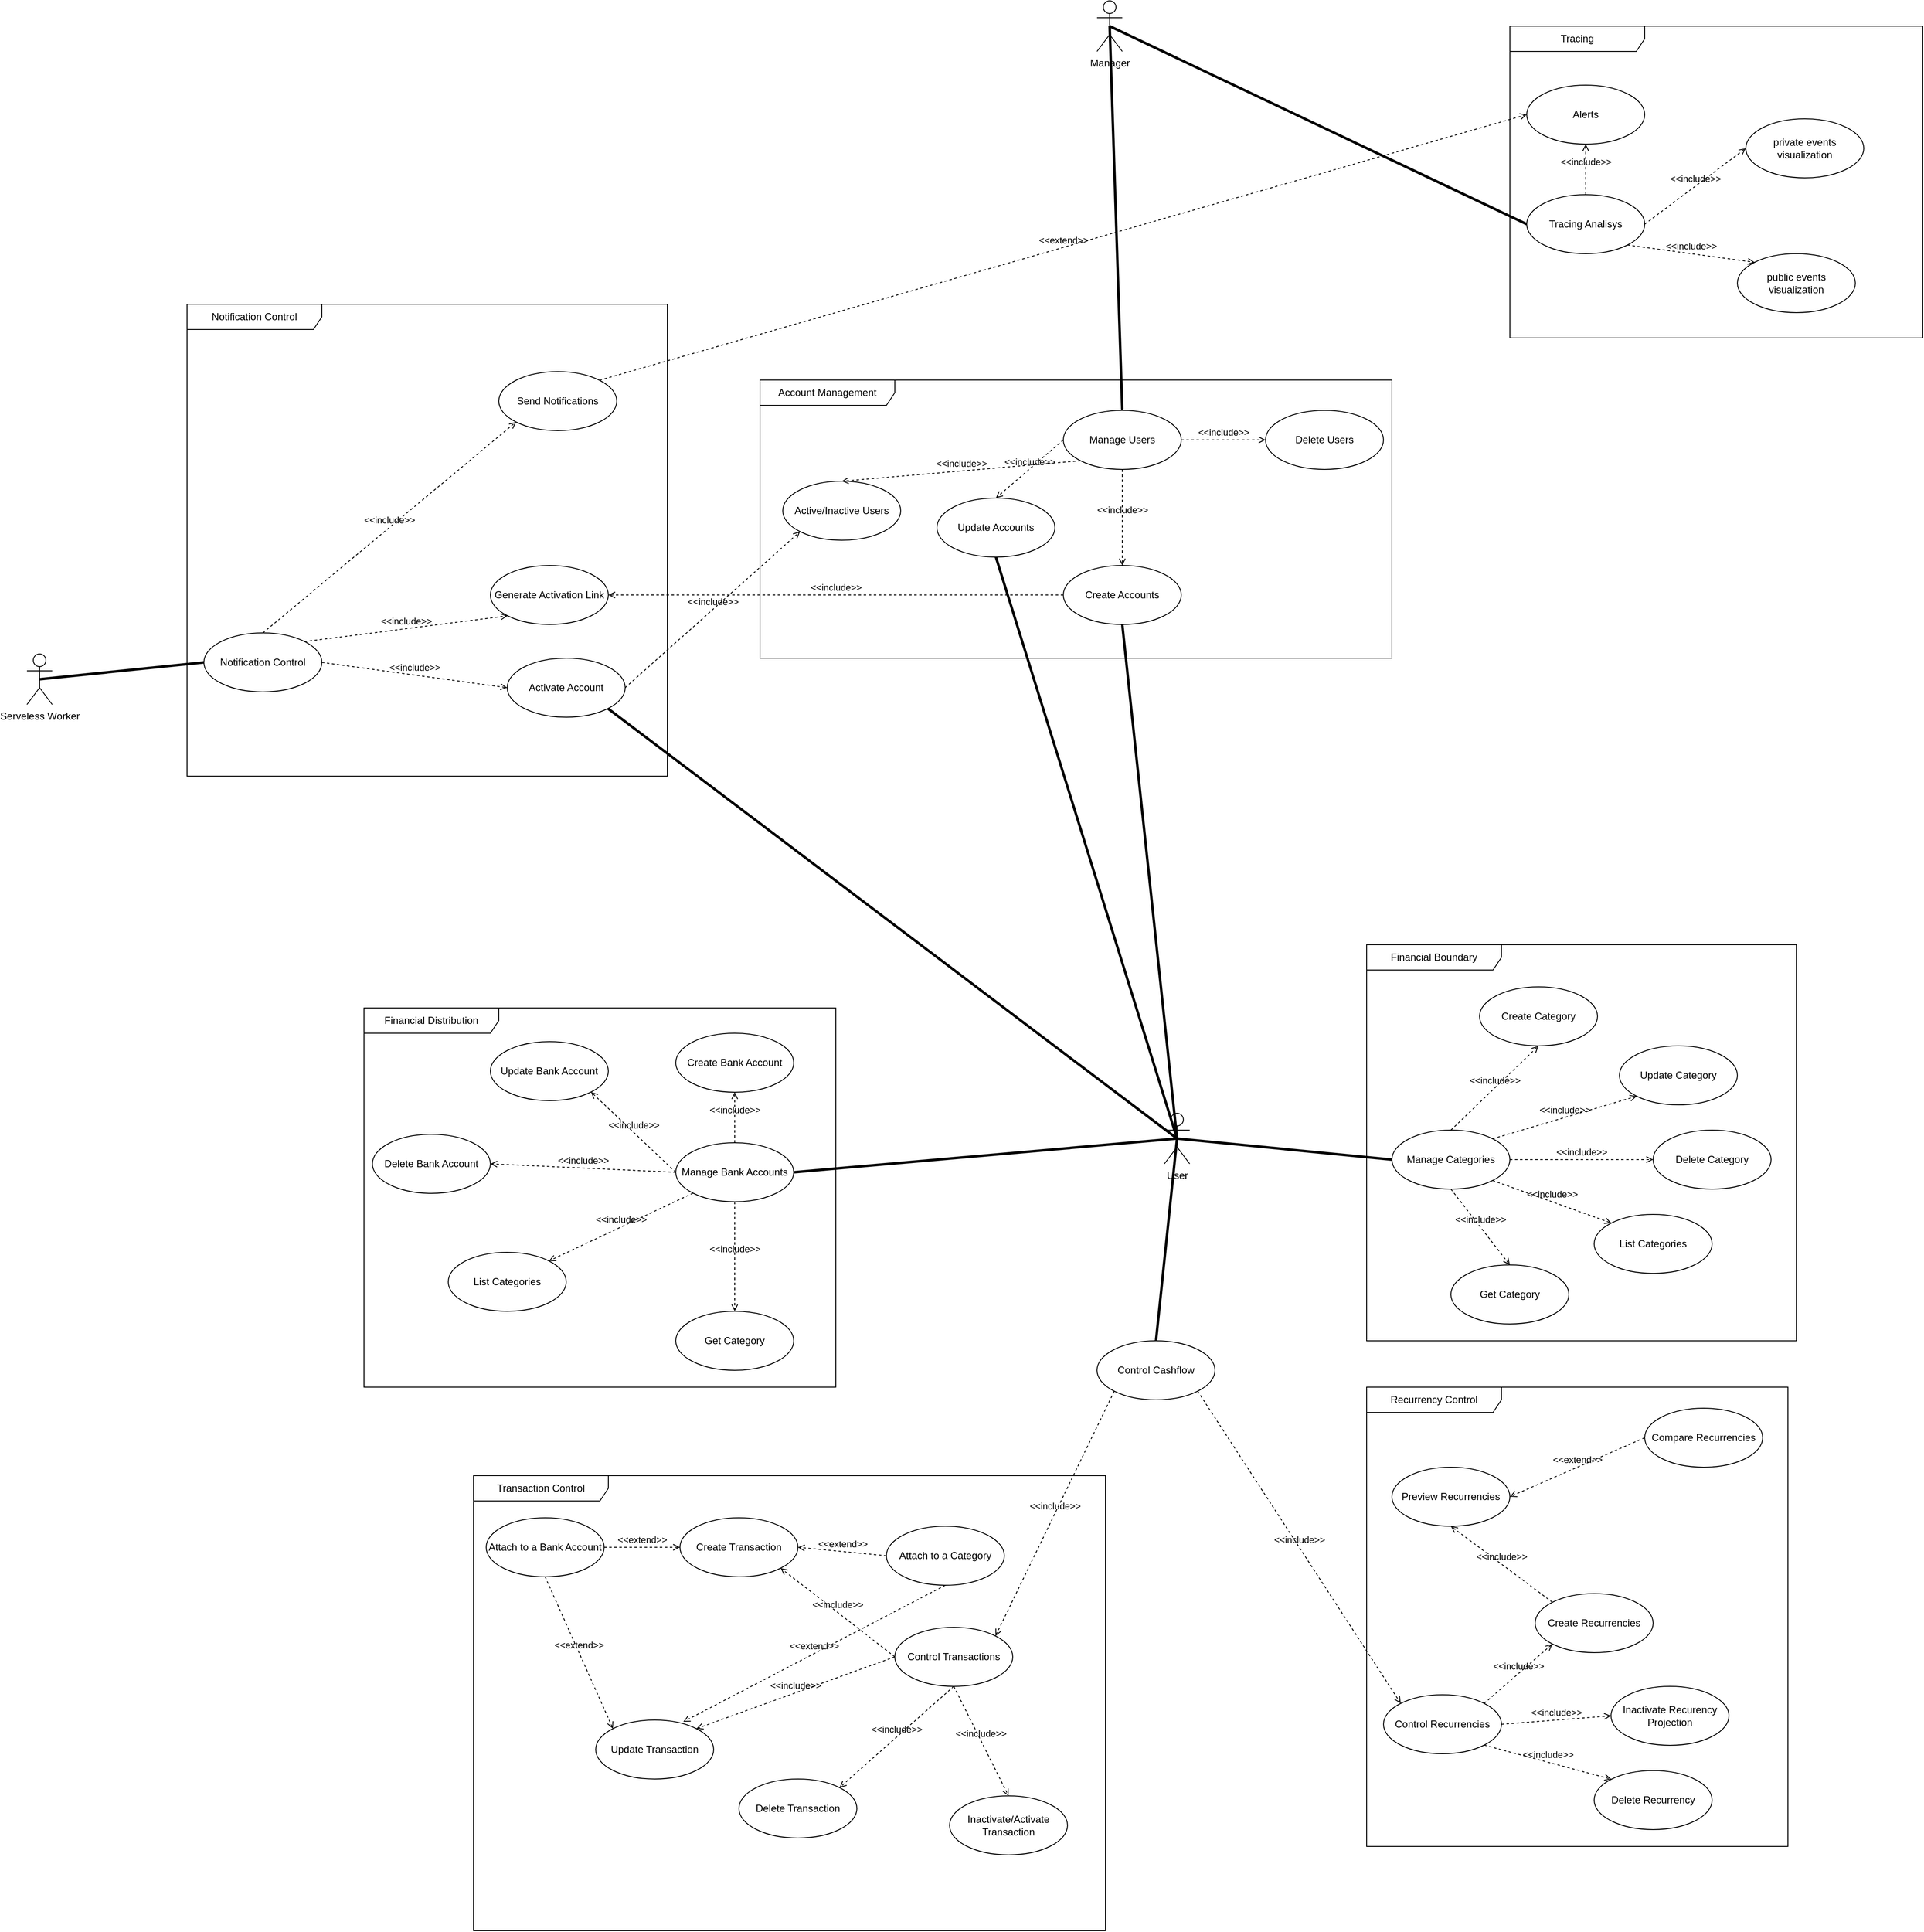 <mxfile version="24.7.17">
  <diagram name="Page-1" id="3Y0QFkgbiZ94lDn6XGw3">
    <mxGraphModel dx="2872" dy="2469" grid="1" gridSize="10" guides="1" tooltips="1" connect="1" arrows="1" fold="1" page="1" pageScale="1" pageWidth="827" pageHeight="1169" math="0" shadow="0">
      <root>
        <mxCell id="0" />
        <mxCell id="1" parent="0" />
        <mxCell id="d5EWRhAifgeRGTB-wiOk-1" value="User" style="shape=umlActor;verticalLabelPosition=bottom;verticalAlign=top;html=1;" vertex="1" parent="1">
          <mxGeometry x="40" y="180" width="30" height="60" as="geometry" />
        </mxCell>
        <mxCell id="d5EWRhAifgeRGTB-wiOk-19" value="Manage Categories" style="ellipse;whiteSpace=wrap;html=1;" vertex="1" parent="1">
          <mxGeometry x="310" y="200" width="140" height="70" as="geometry" />
        </mxCell>
        <mxCell id="d5EWRhAifgeRGTB-wiOk-20" value="Create Category" style="ellipse;whiteSpace=wrap;html=1;" vertex="1" parent="1">
          <mxGeometry x="414" y="30" width="140" height="70" as="geometry" />
        </mxCell>
        <mxCell id="d5EWRhAifgeRGTB-wiOk-21" value="Update Category" style="ellipse;whiteSpace=wrap;html=1;" vertex="1" parent="1">
          <mxGeometry x="580" y="100" width="140" height="70" as="geometry" />
        </mxCell>
        <mxCell id="d5EWRhAifgeRGTB-wiOk-22" value="Delete Category" style="ellipse;whiteSpace=wrap;html=1;" vertex="1" parent="1">
          <mxGeometry x="620" y="200" width="140" height="70" as="geometry" />
        </mxCell>
        <mxCell id="d5EWRhAifgeRGTB-wiOk-23" value="List Categories" style="ellipse;whiteSpace=wrap;html=1;" vertex="1" parent="1">
          <mxGeometry x="550" y="300" width="140" height="70" as="geometry" />
        </mxCell>
        <mxCell id="d5EWRhAifgeRGTB-wiOk-24" value="Get Category" style="ellipse;whiteSpace=wrap;html=1;" vertex="1" parent="1">
          <mxGeometry x="380" y="360" width="140" height="70" as="geometry" />
        </mxCell>
        <mxCell id="d5EWRhAifgeRGTB-wiOk-25" value="&amp;lt;&amp;lt;include&amp;gt;&amp;gt;" style="html=1;verticalAlign=bottom;labelBackgroundColor=none;endArrow=open;endFill=0;dashed=1;rounded=0;exitX=0.5;exitY=0;exitDx=0;exitDy=0;entryX=0.5;entryY=1;entryDx=0;entryDy=0;" edge="1" parent="1" source="d5EWRhAifgeRGTB-wiOk-19" target="d5EWRhAifgeRGTB-wiOk-20">
          <mxGeometry width="160" relative="1" as="geometry">
            <mxPoint x="430" y="200" as="sourcePoint" />
            <mxPoint x="590" y="200" as="targetPoint" />
          </mxGeometry>
        </mxCell>
        <mxCell id="d5EWRhAifgeRGTB-wiOk-26" value="&amp;lt;&amp;lt;include&amp;gt;&amp;gt;" style="html=1;verticalAlign=bottom;labelBackgroundColor=none;endArrow=open;endFill=0;dashed=1;rounded=0;exitX=1;exitY=0;exitDx=0;exitDy=0;entryX=0;entryY=1;entryDx=0;entryDy=0;" edge="1" parent="1" source="d5EWRhAifgeRGTB-wiOk-19" target="d5EWRhAifgeRGTB-wiOk-21">
          <mxGeometry width="160" relative="1" as="geometry">
            <mxPoint x="390" y="210" as="sourcePoint" />
            <mxPoint x="470" y="140" as="targetPoint" />
          </mxGeometry>
        </mxCell>
        <mxCell id="d5EWRhAifgeRGTB-wiOk-27" value="&amp;lt;&amp;lt;include&amp;gt;&amp;gt;" style="html=1;verticalAlign=bottom;labelBackgroundColor=none;endArrow=open;endFill=0;dashed=1;rounded=0;exitX=1;exitY=0.5;exitDx=0;exitDy=0;entryX=0;entryY=0.5;entryDx=0;entryDy=0;" edge="1" parent="1" source="d5EWRhAifgeRGTB-wiOk-19" target="d5EWRhAifgeRGTB-wiOk-22">
          <mxGeometry width="160" relative="1" as="geometry">
            <mxPoint x="439" y="220" as="sourcePoint" />
            <mxPoint x="561" y="190" as="targetPoint" />
          </mxGeometry>
        </mxCell>
        <mxCell id="d5EWRhAifgeRGTB-wiOk-28" value="&amp;lt;&amp;lt;include&amp;gt;&amp;gt;" style="html=1;verticalAlign=bottom;labelBackgroundColor=none;endArrow=open;endFill=0;dashed=1;rounded=0;exitX=1;exitY=1;exitDx=0;exitDy=0;entryX=0;entryY=0;entryDx=0;entryDy=0;" edge="1" parent="1" source="d5EWRhAifgeRGTB-wiOk-19" target="d5EWRhAifgeRGTB-wiOk-23">
          <mxGeometry width="160" relative="1" as="geometry">
            <mxPoint x="460" y="245" as="sourcePoint" />
            <mxPoint x="600" y="245" as="targetPoint" />
          </mxGeometry>
        </mxCell>
        <mxCell id="d5EWRhAifgeRGTB-wiOk-29" value="&amp;lt;&amp;lt;include&amp;gt;&amp;gt;" style="html=1;verticalAlign=bottom;labelBackgroundColor=none;endArrow=open;endFill=0;dashed=1;rounded=0;exitX=0.5;exitY=1;exitDx=0;exitDy=0;entryX=0.5;entryY=0;entryDx=0;entryDy=0;" edge="1" parent="1" source="d5EWRhAifgeRGTB-wiOk-19" target="d5EWRhAifgeRGTB-wiOk-24">
          <mxGeometry width="160" relative="1" as="geometry">
            <mxPoint x="439" y="270" as="sourcePoint" />
            <mxPoint x="541" y="290" as="targetPoint" />
          </mxGeometry>
        </mxCell>
        <mxCell id="d5EWRhAifgeRGTB-wiOk-30" value="" style="endArrow=none;startArrow=none;endFill=0;startFill=0;endSize=8;html=1;verticalAlign=bottom;labelBackgroundColor=none;strokeWidth=3;rounded=0;exitX=0.5;exitY=0.5;exitDx=0;exitDy=0;exitPerimeter=0;entryX=0;entryY=0.5;entryDx=0;entryDy=0;" edge="1" parent="1" source="d5EWRhAifgeRGTB-wiOk-1" target="d5EWRhAifgeRGTB-wiOk-19">
          <mxGeometry width="160" relative="1" as="geometry">
            <mxPoint x="180" y="310" as="sourcePoint" />
            <mxPoint x="340" y="310" as="targetPoint" />
          </mxGeometry>
        </mxCell>
        <mxCell id="d5EWRhAifgeRGTB-wiOk-32" value="" style="endArrow=none;startArrow=none;endFill=0;startFill=0;endSize=8;html=1;verticalAlign=bottom;labelBackgroundColor=none;strokeWidth=3;rounded=0;exitX=0.5;exitY=0.5;exitDx=0;exitDy=0;exitPerimeter=0;entryX=1;entryY=0.5;entryDx=0;entryDy=0;" edge="1" parent="1" source="d5EWRhAifgeRGTB-wiOk-1" target="d5EWRhAifgeRGTB-wiOk-31">
          <mxGeometry width="160" relative="1" as="geometry">
            <mxPoint x="115" y="250" as="sourcePoint" />
            <mxPoint x="320" y="245" as="targetPoint" />
          </mxGeometry>
        </mxCell>
        <mxCell id="d5EWRhAifgeRGTB-wiOk-46" value="Control Cashflow" style="ellipse;whiteSpace=wrap;html=1;" vertex="1" parent="1">
          <mxGeometry x="-40" y="450" width="140" height="70" as="geometry" />
        </mxCell>
        <mxCell id="d5EWRhAifgeRGTB-wiOk-49" value="" style="endArrow=none;startArrow=none;endFill=0;startFill=0;endSize=8;html=1;verticalAlign=bottom;labelBackgroundColor=none;strokeWidth=3;rounded=0;exitX=0.5;exitY=0.5;exitDx=0;exitDy=0;exitPerimeter=0;entryX=0.5;entryY=0;entryDx=0;entryDy=0;" edge="1" parent="1" source="d5EWRhAifgeRGTB-wiOk-1" target="d5EWRhAifgeRGTB-wiOk-46">
          <mxGeometry width="160" relative="1" as="geometry">
            <mxPoint x="115" y="250" as="sourcePoint" />
            <mxPoint x="320" y="245" as="targetPoint" />
          </mxGeometry>
        </mxCell>
        <mxCell id="d5EWRhAifgeRGTB-wiOk-53" value="Financial Boundary" style="shape=umlFrame;whiteSpace=wrap;html=1;pointerEvents=0;recursiveResize=0;container=1;collapsible=0;width=160;" vertex="1" parent="1">
          <mxGeometry x="280" y="-20" width="510" height="470" as="geometry" />
        </mxCell>
        <mxCell id="d5EWRhAifgeRGTB-wiOk-54" value="Financial Distribution" style="shape=umlFrame;whiteSpace=wrap;html=1;pointerEvents=0;recursiveResize=0;container=1;collapsible=0;width=160;" vertex="1" parent="1">
          <mxGeometry x="-910" y="55" width="560" height="450" as="geometry" />
        </mxCell>
        <mxCell id="d5EWRhAifgeRGTB-wiOk-33" value="Create Bank Account" style="ellipse;whiteSpace=wrap;html=1;" vertex="1" parent="d5EWRhAifgeRGTB-wiOk-54">
          <mxGeometry x="370" y="30" width="140" height="70" as="geometry" />
        </mxCell>
        <mxCell id="d5EWRhAifgeRGTB-wiOk-38" value="Update Bank Account" style="ellipse;whiteSpace=wrap;html=1;" vertex="1" parent="d5EWRhAifgeRGTB-wiOk-54">
          <mxGeometry x="150" y="40" width="140" height="70" as="geometry" />
        </mxCell>
        <mxCell id="d5EWRhAifgeRGTB-wiOk-40" value="Delete Bank Account" style="ellipse;whiteSpace=wrap;html=1;" vertex="1" parent="d5EWRhAifgeRGTB-wiOk-54">
          <mxGeometry x="10" y="150" width="140" height="70" as="geometry" />
        </mxCell>
        <mxCell id="d5EWRhAifgeRGTB-wiOk-42" value="List Categories" style="ellipse;whiteSpace=wrap;html=1;" vertex="1" parent="d5EWRhAifgeRGTB-wiOk-54">
          <mxGeometry x="100" y="290" width="140" height="70" as="geometry" />
        </mxCell>
        <mxCell id="d5EWRhAifgeRGTB-wiOk-44" value="Get Category" style="ellipse;whiteSpace=wrap;html=1;" vertex="1" parent="d5EWRhAifgeRGTB-wiOk-54">
          <mxGeometry x="370" y="360" width="140" height="70" as="geometry" />
        </mxCell>
        <mxCell id="d5EWRhAifgeRGTB-wiOk-31" value="Manage Bank Accounts" style="ellipse;whiteSpace=wrap;html=1;" vertex="1" parent="d5EWRhAifgeRGTB-wiOk-54">
          <mxGeometry x="370" y="160" width="140" height="70" as="geometry" />
        </mxCell>
        <mxCell id="d5EWRhAifgeRGTB-wiOk-35" value="&amp;lt;&amp;lt;include&amp;gt;&amp;gt;" style="html=1;verticalAlign=bottom;labelBackgroundColor=none;endArrow=open;endFill=0;dashed=1;rounded=0;exitX=0.5;exitY=0;exitDx=0;exitDy=0;entryX=0.5;entryY=1;entryDx=0;entryDy=0;" edge="1" parent="d5EWRhAifgeRGTB-wiOk-54" source="d5EWRhAifgeRGTB-wiOk-31" target="d5EWRhAifgeRGTB-wiOk-33">
          <mxGeometry width="160" relative="1" as="geometry">
            <mxPoint x="1160" y="210" as="sourcePoint" />
            <mxPoint x="1264" y="110" as="targetPoint" />
          </mxGeometry>
        </mxCell>
        <mxCell id="d5EWRhAifgeRGTB-wiOk-39" value="&amp;lt;&amp;lt;include&amp;gt;&amp;gt;" style="html=1;verticalAlign=bottom;labelBackgroundColor=none;endArrow=open;endFill=0;dashed=1;rounded=0;exitX=0;exitY=0.5;exitDx=0;exitDy=0;entryX=1;entryY=1;entryDx=0;entryDy=0;" edge="1" parent="d5EWRhAifgeRGTB-wiOk-54" source="d5EWRhAifgeRGTB-wiOk-31" target="d5EWRhAifgeRGTB-wiOk-38">
          <mxGeometry width="160" relative="1" as="geometry">
            <mxPoint x="450" y="160" as="sourcePoint" />
            <mxPoint x="450" y="60" as="targetPoint" />
          </mxGeometry>
        </mxCell>
        <mxCell id="d5EWRhAifgeRGTB-wiOk-41" value="&amp;lt;&amp;lt;include&amp;gt;&amp;gt;" style="html=1;verticalAlign=bottom;labelBackgroundColor=none;endArrow=open;endFill=0;dashed=1;rounded=0;exitX=0;exitY=0.5;exitDx=0;exitDy=0;entryX=1;entryY=0.5;entryDx=0;entryDy=0;" edge="1" parent="d5EWRhAifgeRGTB-wiOk-54" source="d5EWRhAifgeRGTB-wiOk-31" target="d5EWRhAifgeRGTB-wiOk-40">
          <mxGeometry width="160" relative="1" as="geometry">
            <mxPoint x="380" y="195" as="sourcePoint" />
            <mxPoint x="180" y="70" as="targetPoint" />
          </mxGeometry>
        </mxCell>
        <mxCell id="d5EWRhAifgeRGTB-wiOk-43" value="&amp;lt;&amp;lt;include&amp;gt;&amp;gt;" style="html=1;verticalAlign=bottom;labelBackgroundColor=none;endArrow=open;endFill=0;dashed=1;rounded=0;exitX=0;exitY=1;exitDx=0;exitDy=0;entryX=1;entryY=0;entryDx=0;entryDy=0;" edge="1" parent="d5EWRhAifgeRGTB-wiOk-54" source="d5EWRhAifgeRGTB-wiOk-31" target="d5EWRhAifgeRGTB-wiOk-42">
          <mxGeometry width="160" relative="1" as="geometry">
            <mxPoint x="380" y="195" as="sourcePoint" />
            <mxPoint x="150" y="195" as="targetPoint" />
          </mxGeometry>
        </mxCell>
        <mxCell id="d5EWRhAifgeRGTB-wiOk-45" value="&amp;lt;&amp;lt;include&amp;gt;&amp;gt;" style="html=1;verticalAlign=bottom;labelBackgroundColor=none;endArrow=open;endFill=0;dashed=1;rounded=0;exitX=0.5;exitY=1;exitDx=0;exitDy=0;entryX=0.5;entryY=0;entryDx=0;entryDy=0;" edge="1" parent="d5EWRhAifgeRGTB-wiOk-54" source="d5EWRhAifgeRGTB-wiOk-31" target="d5EWRhAifgeRGTB-wiOk-44">
          <mxGeometry width="160" relative="1" as="geometry">
            <mxPoint x="401" y="220" as="sourcePoint" />
            <mxPoint x="229" y="310" as="targetPoint" />
          </mxGeometry>
        </mxCell>
        <mxCell id="d5EWRhAifgeRGTB-wiOk-56" value="&amp;lt;&amp;lt;include&amp;gt;&amp;gt;" style="html=1;verticalAlign=bottom;labelBackgroundColor=none;endArrow=open;endFill=0;dashed=1;rounded=0;exitX=0;exitY=1;exitDx=0;exitDy=0;entryX=1;entryY=0;entryDx=0;entryDy=0;" edge="1" parent="1" source="d5EWRhAifgeRGTB-wiOk-46" target="d5EWRhAifgeRGTB-wiOk-50">
          <mxGeometry width="160" relative="1" as="geometry">
            <mxPoint x="-320" y="230" as="sourcePoint" />
            <mxPoint x="-320" y="370" as="targetPoint" />
          </mxGeometry>
        </mxCell>
        <mxCell id="d5EWRhAifgeRGTB-wiOk-72" value="Transaction Control" style="shape=umlFrame;whiteSpace=wrap;html=1;pointerEvents=0;recursiveResize=0;container=1;collapsible=0;width=160;" vertex="1" parent="1">
          <mxGeometry x="-780" y="610" width="750" height="540" as="geometry" />
        </mxCell>
        <mxCell id="d5EWRhAifgeRGTB-wiOk-55" value="Attach to a Bank Account" style="ellipse;whiteSpace=wrap;html=1;" vertex="1" parent="d5EWRhAifgeRGTB-wiOk-72">
          <mxGeometry x="15" y="50" width="140" height="70" as="geometry" />
        </mxCell>
        <mxCell id="d5EWRhAifgeRGTB-wiOk-64" value="Update Transaction" style="ellipse;whiteSpace=wrap;html=1;" vertex="1" parent="d5EWRhAifgeRGTB-wiOk-72">
          <mxGeometry x="145" y="290" width="140" height="70" as="geometry" />
        </mxCell>
        <mxCell id="d5EWRhAifgeRGTB-wiOk-67" value="&amp;lt;&amp;lt;extend&amp;gt;&amp;gt;" style="html=1;verticalAlign=bottom;labelBackgroundColor=none;endArrow=open;endFill=0;dashed=1;rounded=0;entryX=0;entryY=0;entryDx=0;entryDy=0;exitX=0.5;exitY=1;exitDx=0;exitDy=0;" edge="1" parent="d5EWRhAifgeRGTB-wiOk-72" source="d5EWRhAifgeRGTB-wiOk-55" target="d5EWRhAifgeRGTB-wiOk-64">
          <mxGeometry width="160" relative="1" as="geometry">
            <mxPoint x="555" y="100" as="sourcePoint" />
            <mxPoint x="389" y="292" as="targetPoint" />
          </mxGeometry>
        </mxCell>
        <mxCell id="d5EWRhAifgeRGTB-wiOk-61" value="Create Transaction" style="ellipse;whiteSpace=wrap;html=1;" vertex="1" parent="d5EWRhAifgeRGTB-wiOk-72">
          <mxGeometry x="245" y="50" width="140" height="70" as="geometry" />
        </mxCell>
        <mxCell id="d5EWRhAifgeRGTB-wiOk-58" value="&amp;lt;&amp;lt;extend&amp;gt;&amp;gt;" style="html=1;verticalAlign=bottom;labelBackgroundColor=none;endArrow=open;endFill=0;dashed=1;rounded=0;exitX=1;exitY=0.5;exitDx=0;exitDy=0;entryX=0;entryY=0.5;entryDx=0;entryDy=0;" edge="1" parent="d5EWRhAifgeRGTB-wiOk-72" source="d5EWRhAifgeRGTB-wiOk-55" target="d5EWRhAifgeRGTB-wiOk-61">
          <mxGeometry width="160" relative="1" as="geometry">
            <mxPoint x="435" y="170" as="sourcePoint" />
            <mxPoint x="595" y="170" as="targetPoint" />
          </mxGeometry>
        </mxCell>
        <mxCell id="d5EWRhAifgeRGTB-wiOk-59" value="Attach to a Category" style="ellipse;whiteSpace=wrap;html=1;" vertex="1" parent="d5EWRhAifgeRGTB-wiOk-72">
          <mxGeometry x="490" y="60" width="140" height="70" as="geometry" />
        </mxCell>
        <mxCell id="d5EWRhAifgeRGTB-wiOk-66" value="&amp;lt;&amp;lt;extend&amp;gt;&amp;gt;" style="html=1;verticalAlign=bottom;labelBackgroundColor=none;endArrow=open;endFill=0;dashed=1;rounded=0;entryX=0.743;entryY=0.029;entryDx=0;entryDy=0;entryPerimeter=0;exitX=0.5;exitY=1;exitDx=0;exitDy=0;" edge="1" parent="d5EWRhAifgeRGTB-wiOk-72" source="d5EWRhAifgeRGTB-wiOk-59" target="d5EWRhAifgeRGTB-wiOk-64">
          <mxGeometry width="160" relative="1" as="geometry">
            <mxPoint x="555" y="100" as="sourcePoint" />
            <mxPoint x="411" y="160" as="targetPoint" />
          </mxGeometry>
        </mxCell>
        <mxCell id="d5EWRhAifgeRGTB-wiOk-60" value="&amp;lt;&amp;lt;extend&amp;gt;&amp;gt;" style="html=1;verticalAlign=bottom;labelBackgroundColor=none;endArrow=open;endFill=0;dashed=1;rounded=0;entryX=1;entryY=0.5;entryDx=0;entryDy=0;exitX=0;exitY=0.5;exitDx=0;exitDy=0;" edge="1" parent="d5EWRhAifgeRGTB-wiOk-72" source="d5EWRhAifgeRGTB-wiOk-59" target="d5EWRhAifgeRGTB-wiOk-61">
          <mxGeometry width="160" relative="1" as="geometry">
            <mxPoint x="334" y="130" as="sourcePoint" />
            <mxPoint x="486" y="220" as="targetPoint" />
          </mxGeometry>
        </mxCell>
        <mxCell id="d5EWRhAifgeRGTB-wiOk-50" value="Control Transactions" style="ellipse;whiteSpace=wrap;html=1;" vertex="1" parent="d5EWRhAifgeRGTB-wiOk-72">
          <mxGeometry x="500" y="180" width="140" height="70" as="geometry" />
        </mxCell>
        <mxCell id="d5EWRhAifgeRGTB-wiOk-63" value="&amp;lt;&amp;lt;include&amp;gt;&amp;gt;" style="html=1;verticalAlign=bottom;labelBackgroundColor=none;endArrow=open;endFill=0;dashed=1;rounded=0;exitX=0;exitY=0.5;exitDx=0;exitDy=0;entryX=1;entryY=1;entryDx=0;entryDy=0;" edge="1" parent="d5EWRhAifgeRGTB-wiOk-72" source="d5EWRhAifgeRGTB-wiOk-50" target="d5EWRhAifgeRGTB-wiOk-61">
          <mxGeometry width="160" relative="1" as="geometry">
            <mxPoint x="835" y="95" as="sourcePoint" />
            <mxPoint x="654" y="220" as="targetPoint" />
          </mxGeometry>
        </mxCell>
        <mxCell id="d5EWRhAifgeRGTB-wiOk-65" value="&amp;lt;&amp;lt;include&amp;gt;&amp;gt;" style="html=1;verticalAlign=bottom;labelBackgroundColor=none;endArrow=open;endFill=0;dashed=1;rounded=0;exitX=0;exitY=0.5;exitDx=0;exitDy=0;entryX=1;entryY=0;entryDx=0;entryDy=0;" edge="1" parent="d5EWRhAifgeRGTB-wiOk-72" source="d5EWRhAifgeRGTB-wiOk-50" target="d5EWRhAifgeRGTB-wiOk-64">
          <mxGeometry width="160" relative="1" as="geometry">
            <mxPoint x="535" y="245" as="sourcePoint" />
            <mxPoint x="411" y="210" as="targetPoint" />
          </mxGeometry>
        </mxCell>
        <mxCell id="d5EWRhAifgeRGTB-wiOk-68" value="Delete Transaction" style="ellipse;whiteSpace=wrap;html=1;" vertex="1" parent="d5EWRhAifgeRGTB-wiOk-72">
          <mxGeometry x="315" y="360" width="140" height="70" as="geometry" />
        </mxCell>
        <mxCell id="d5EWRhAifgeRGTB-wiOk-69" value="&amp;lt;&amp;lt;include&amp;gt;&amp;gt;" style="html=1;verticalAlign=bottom;labelBackgroundColor=none;endArrow=open;endFill=0;dashed=1;rounded=0;exitX=0.5;exitY=1;exitDx=0;exitDy=0;entryX=1;entryY=0;entryDx=0;entryDy=0;" edge="1" parent="d5EWRhAifgeRGTB-wiOk-72" source="d5EWRhAifgeRGTB-wiOk-50" target="d5EWRhAifgeRGTB-wiOk-68">
          <mxGeometry width="160" relative="1" as="geometry">
            <mxPoint x="636" y="290" as="sourcePoint" />
            <mxPoint x="374" y="300" as="targetPoint" />
          </mxGeometry>
        </mxCell>
        <mxCell id="d5EWRhAifgeRGTB-wiOk-70" value="Inactivate/Activate Transaction" style="ellipse;whiteSpace=wrap;html=1;" vertex="1" parent="d5EWRhAifgeRGTB-wiOk-72">
          <mxGeometry x="565" y="380" width="140" height="70" as="geometry" />
        </mxCell>
        <mxCell id="d5EWRhAifgeRGTB-wiOk-71" value="&amp;lt;&amp;lt;include&amp;gt;&amp;gt;" style="html=1;verticalAlign=bottom;labelBackgroundColor=none;endArrow=open;endFill=0;dashed=1;rounded=0;exitX=0.5;exitY=1;exitDx=0;exitDy=0;entryX=0.5;entryY=0;entryDx=0;entryDy=0;" edge="1" parent="d5EWRhAifgeRGTB-wiOk-72" source="d5EWRhAifgeRGTB-wiOk-50" target="d5EWRhAifgeRGTB-wiOk-70">
          <mxGeometry width="160" relative="1" as="geometry">
            <mxPoint x="685" y="300" as="sourcePoint" />
            <mxPoint x="434" y="390" as="targetPoint" />
          </mxGeometry>
        </mxCell>
        <mxCell id="d5EWRhAifgeRGTB-wiOk-92" value="&amp;lt;&amp;lt;include&amp;gt;&amp;gt;" style="html=1;verticalAlign=bottom;labelBackgroundColor=none;endArrow=open;endFill=0;dashed=1;rounded=0;exitX=1;exitY=1;exitDx=0;exitDy=0;entryX=0;entryY=0;entryDx=0;entryDy=0;" edge="1" parent="1" source="d5EWRhAifgeRGTB-wiOk-46" target="d5EWRhAifgeRGTB-wiOk-57">
          <mxGeometry width="160" relative="1" as="geometry">
            <mxPoint x="-9" y="520" as="sourcePoint" />
            <mxPoint x="-151" y="810" as="targetPoint" />
          </mxGeometry>
        </mxCell>
        <mxCell id="d5EWRhAifgeRGTB-wiOk-116" value="Recurrency Control" style="shape=umlFrame;whiteSpace=wrap;html=1;pointerEvents=0;recursiveResize=0;container=1;collapsible=0;width=160;" vertex="1" parent="1">
          <mxGeometry x="280" y="505" width="500" height="545" as="geometry" />
        </mxCell>
        <mxCell id="d5EWRhAifgeRGTB-wiOk-91" value="Preview Recurrencies" style="ellipse;whiteSpace=wrap;html=1;" vertex="1" parent="d5EWRhAifgeRGTB-wiOk-116">
          <mxGeometry x="30" y="95" width="140" height="70" as="geometry" />
        </mxCell>
        <mxCell id="d5EWRhAifgeRGTB-wiOk-90" value="Create Recurrencies" style="ellipse;whiteSpace=wrap;html=1;" vertex="1" parent="d5EWRhAifgeRGTB-wiOk-116">
          <mxGeometry x="200" y="245" width="140" height="70" as="geometry" />
        </mxCell>
        <mxCell id="d5EWRhAifgeRGTB-wiOk-95" value="&amp;lt;&amp;lt;include&amp;gt;&amp;gt;" style="html=1;verticalAlign=bottom;labelBackgroundColor=none;endArrow=open;endFill=0;dashed=1;rounded=0;exitX=0;exitY=0;exitDx=0;exitDy=0;entryX=0.5;entryY=1;entryDx=0;entryDy=0;" edge="1" parent="d5EWRhAifgeRGTB-wiOk-116" source="d5EWRhAifgeRGTB-wiOk-90" target="d5EWRhAifgeRGTB-wiOk-91">
          <mxGeometry width="160" relative="1" as="geometry">
            <mxPoint x="149" y="305" as="sourcePoint" />
            <mxPoint x="231" y="205" as="targetPoint" />
          </mxGeometry>
        </mxCell>
        <mxCell id="d5EWRhAifgeRGTB-wiOk-57" value="Control Recurrencies" style="ellipse;whiteSpace=wrap;html=1;" vertex="1" parent="d5EWRhAifgeRGTB-wiOk-116">
          <mxGeometry x="20" y="365" width="140" height="70" as="geometry" />
        </mxCell>
        <mxCell id="d5EWRhAifgeRGTB-wiOk-94" value="&amp;lt;&amp;lt;include&amp;gt;&amp;gt;" style="html=1;verticalAlign=bottom;labelBackgroundColor=none;endArrow=open;endFill=0;dashed=1;rounded=0;exitX=1;exitY=0;exitDx=0;exitDy=0;entryX=0;entryY=1;entryDx=0;entryDy=0;" edge="1" parent="d5EWRhAifgeRGTB-wiOk-116" source="d5EWRhAifgeRGTB-wiOk-57" target="d5EWRhAifgeRGTB-wiOk-90">
          <mxGeometry width="160" relative="1" as="geometry">
            <mxPoint x="-191" y="15" as="sourcePoint" />
            <mxPoint x="51" y="305" as="targetPoint" />
          </mxGeometry>
        </mxCell>
        <mxCell id="d5EWRhAifgeRGTB-wiOk-93" value="Compare Recurrencies" style="ellipse;whiteSpace=wrap;html=1;" vertex="1" parent="d5EWRhAifgeRGTB-wiOk-116">
          <mxGeometry x="330" y="25" width="140" height="70" as="geometry" />
        </mxCell>
        <mxCell id="d5EWRhAifgeRGTB-wiOk-99" value="&amp;lt;&amp;lt;extend&amp;gt;&amp;gt;" style="html=1;verticalAlign=bottom;labelBackgroundColor=none;endArrow=open;endFill=0;dashed=1;rounded=0;entryX=1;entryY=0.5;entryDx=0;entryDy=0;exitX=0;exitY=0.5;exitDx=0;exitDy=0;" edge="1" parent="d5EWRhAifgeRGTB-wiOk-116" source="d5EWRhAifgeRGTB-wiOk-93" target="d5EWRhAifgeRGTB-wiOk-91">
          <mxGeometry width="160" relative="1" as="geometry">
            <mxPoint x="270" y="115" as="sourcePoint" />
            <mxPoint x="430" y="115" as="targetPoint" />
          </mxGeometry>
        </mxCell>
        <mxCell id="d5EWRhAifgeRGTB-wiOk-117" value="Delete Recurrency" style="ellipse;whiteSpace=wrap;html=1;" vertex="1" parent="d5EWRhAifgeRGTB-wiOk-116">
          <mxGeometry x="270" y="455" width="140" height="70" as="geometry" />
        </mxCell>
        <mxCell id="d5EWRhAifgeRGTB-wiOk-118" value="&amp;lt;&amp;lt;include&amp;gt;&amp;gt;" style="html=1;verticalAlign=bottom;labelBackgroundColor=none;endArrow=open;endFill=0;dashed=1;rounded=0;exitX=1;exitY=1;exitDx=0;exitDy=0;entryX=0;entryY=0;entryDx=0;entryDy=0;" edge="1" parent="d5EWRhAifgeRGTB-wiOk-116" source="d5EWRhAifgeRGTB-wiOk-57" target="d5EWRhAifgeRGTB-wiOk-117">
          <mxGeometry width="160" relative="1" as="geometry">
            <mxPoint x="149" y="385" as="sourcePoint" />
            <mxPoint x="231" y="315" as="targetPoint" />
          </mxGeometry>
        </mxCell>
        <mxCell id="d5EWRhAifgeRGTB-wiOk-119" value="Inactivate Recurency Projection" style="ellipse;whiteSpace=wrap;html=1;" vertex="1" parent="d5EWRhAifgeRGTB-wiOk-116">
          <mxGeometry x="290" y="355" width="140" height="70" as="geometry" />
        </mxCell>
        <mxCell id="d5EWRhAifgeRGTB-wiOk-120" value="&amp;lt;&amp;lt;include&amp;gt;&amp;gt;" style="html=1;verticalAlign=bottom;labelBackgroundColor=none;endArrow=open;endFill=0;dashed=1;rounded=0;exitX=1;exitY=0.5;exitDx=0;exitDy=0;entryX=0;entryY=0.5;entryDx=0;entryDy=0;" edge="1" parent="d5EWRhAifgeRGTB-wiOk-116" source="d5EWRhAifgeRGTB-wiOk-57" target="d5EWRhAifgeRGTB-wiOk-119">
          <mxGeometry width="160" relative="1" as="geometry">
            <mxPoint x="149" y="435" as="sourcePoint" />
            <mxPoint x="301" y="475" as="targetPoint" />
          </mxGeometry>
        </mxCell>
        <mxCell id="d5EWRhAifgeRGTB-wiOk-121" value="Manager" style="shape=umlActor;verticalLabelPosition=bottom;verticalAlign=top;html=1;" vertex="1" parent="1">
          <mxGeometry x="-40" y="-1140" width="30" height="60" as="geometry" />
        </mxCell>
        <mxCell id="d5EWRhAifgeRGTB-wiOk-128" value="Account Manageme&lt;span style=&quot;color: rgba(0, 0, 0, 0); font-family: monospace; font-size: 0px; text-align: start; text-wrap: nowrap;&quot;&gt;%3CmxGraphModel%3E%3Croot%3E%3CmxCell%20id%3D%220%22%2F%3E%3CmxCell%20id%3D%221%22%20parent%3D%220%22%2F%3E%3CmxCell%20id%3D%222%22%20value%3D%22Account%20Management%22%20style%3D%22shape%3DumlFrame%3BwhiteSpace%3Dwrap%3Bhtml%3D1%3BpointerEvents%3D0%3BrecursiveResize%3D0%3Bcontainer%3D1%3Bcollapsible%3D0%3Bwidth%3D160%3B%22%20vertex%3D%221%22%20parent%3D%221%22%3E%3CmxGeometry%20x%3D%22-450%22%20y%3D%22-650%22%20width%3D%22830%22%20height%3D%22400%22%20as%3D%22geometry%22%2F%3E%3C%2FmxCell%3E%3CmxCell%20id%3D%223%22%20value%3D%22Create%20Accounts%22%20style%3D%22ellipse%3BwhiteSpace%3Dwrap%3Bhtml%3D1%3B%22%20vertex%3D%221%22%20parent%3D%222%22%3E%3CmxGeometry%20x%3D%22360%22%20y%3D%22190%22%20width%3D%22140%22%20height%3D%2270%22%20as%3D%22geometry%22%2F%3E%3C%2FmxCell%3E%3CmxCell%20id%3D%224%22%20value%3D%22Update%20Accounts%22%20style%3D%22ellipse%3BwhiteSpace%3Dwrap%3Bhtml%3D1%3B%22%20vertex%3D%221%22%20parent%3D%222%22%3E%3CmxGeometry%20x%3D%2280%22%20y%3D%2240%22%20width%3D%22140%22%20height%3D%2270%22%20as%3D%22geometry%22%2F%3E%3C%2FmxCell%3E%3CmxCell%20id%3D%225%22%20value%3D%22Delete%20Users%22%20style%3D%22ellipse%3BwhiteSpace%3Dwrap%3Bhtml%3D1%3B%22%20vertex%3D%221%22%20parent%3D%222%22%3E%3CmxGeometry%20x%3D%22610%22%20y%3D%2240%22%20width%3D%22140%22%20height%3D%2270%22%20as%3D%22geometry%22%2F%3E%3C%2FmxCell%3E%3CmxCell%20id%3D%226%22%20value%3D%22Active%2FInactive%20Users%22%20style%3D%22ellipse%3BwhiteSpace%3Dwrap%3Bhtml%3D1%3B%22%20vertex%3D%221%22%20parent%3D%222%22%3E%3CmxGeometry%20x%3D%22560%22%20y%3D%22180%22%20width%3D%22140%22%20height%3D%2270%22%20as%3D%22geometry%22%2F%3E%3C%2FmxCell%3E%3C%2Froot%3E%3C%2FmxGraphModel%3E&lt;/span&gt;nt" style="shape=umlFrame;whiteSpace=wrap;html=1;pointerEvents=0;recursiveResize=0;container=1;collapsible=0;width=160;" vertex="1" parent="1">
          <mxGeometry x="-440" y="-690" width="750" height="330" as="geometry" />
        </mxCell>
        <mxCell id="d5EWRhAifgeRGTB-wiOk-123" value="Create Accounts" style="ellipse;whiteSpace=wrap;html=1;" vertex="1" parent="d5EWRhAifgeRGTB-wiOk-128">
          <mxGeometry x="360" y="220" width="140" height="70" as="geometry" />
        </mxCell>
        <mxCell id="d5EWRhAifgeRGTB-wiOk-124" value="Update Accounts" style="ellipse;whiteSpace=wrap;html=1;" vertex="1" parent="d5EWRhAifgeRGTB-wiOk-128">
          <mxGeometry x="210" y="140" width="140" height="70" as="geometry" />
        </mxCell>
        <mxCell id="d5EWRhAifgeRGTB-wiOk-126" value="Delete Users" style="ellipse;whiteSpace=wrap;html=1;" vertex="1" parent="d5EWRhAifgeRGTB-wiOk-128">
          <mxGeometry x="600" y="36" width="140" height="70" as="geometry" />
        </mxCell>
        <mxCell id="d5EWRhAifgeRGTB-wiOk-125" value="Active/Inactive Users" style="ellipse;whiteSpace=wrap;html=1;" vertex="1" parent="d5EWRhAifgeRGTB-wiOk-128">
          <mxGeometry x="27" y="120" width="140" height="70" as="geometry" />
        </mxCell>
        <mxCell id="d5EWRhAifgeRGTB-wiOk-122" value="Manage Users" style="ellipse;whiteSpace=wrap;html=1;" vertex="1" parent="d5EWRhAifgeRGTB-wiOk-128">
          <mxGeometry x="360" y="36" width="140" height="70" as="geometry" />
        </mxCell>
        <mxCell id="d5EWRhAifgeRGTB-wiOk-131" value="&amp;lt;&amp;lt;include&amp;gt;&amp;gt;" style="html=1;verticalAlign=bottom;labelBackgroundColor=none;endArrow=open;endFill=0;dashed=1;rounded=0;entryX=0;entryY=0.5;entryDx=0;entryDy=0;exitX=1;exitY=0.5;exitDx=0;exitDy=0;" edge="1" parent="d5EWRhAifgeRGTB-wiOk-128" source="d5EWRhAifgeRGTB-wiOk-122" target="d5EWRhAifgeRGTB-wiOk-126">
          <mxGeometry width="160" relative="1" as="geometry">
            <mxPoint x="360" y="200" as="sourcePoint" />
            <mxPoint x="520" y="200" as="targetPoint" />
          </mxGeometry>
        </mxCell>
        <mxCell id="d5EWRhAifgeRGTB-wiOk-132" value="&amp;lt;&amp;lt;include&amp;gt;&amp;gt;" style="html=1;verticalAlign=bottom;labelBackgroundColor=none;endArrow=open;endFill=0;dashed=1;rounded=0;entryX=0.5;entryY=0;entryDx=0;entryDy=0;exitX=0;exitY=1;exitDx=0;exitDy=0;" edge="1" parent="d5EWRhAifgeRGTB-wiOk-128" source="d5EWRhAifgeRGTB-wiOk-122" target="d5EWRhAifgeRGTB-wiOk-125">
          <mxGeometry width="160" relative="1" as="geometry">
            <mxPoint x="480" y="355" as="sourcePoint" />
            <mxPoint x="640" y="355" as="targetPoint" />
          </mxGeometry>
        </mxCell>
        <mxCell id="d5EWRhAifgeRGTB-wiOk-133" value="&amp;lt;&amp;lt;include&amp;gt;&amp;gt;" style="html=1;verticalAlign=bottom;labelBackgroundColor=none;endArrow=open;endFill=0;dashed=1;rounded=0;entryX=0.5;entryY=0;entryDx=0;entryDy=0;exitX=0.5;exitY=1;exitDx=0;exitDy=0;" edge="1" parent="d5EWRhAifgeRGTB-wiOk-128" source="d5EWRhAifgeRGTB-wiOk-122" target="d5EWRhAifgeRGTB-wiOk-123">
          <mxGeometry width="160" relative="1" as="geometry">
            <mxPoint x="459" y="380" as="sourcePoint" />
            <mxPoint x="581" y="470" as="targetPoint" />
          </mxGeometry>
        </mxCell>
        <mxCell id="d5EWRhAifgeRGTB-wiOk-135" value="&amp;lt;&amp;lt;include&amp;gt;&amp;gt;" style="html=1;verticalAlign=bottom;labelBackgroundColor=none;endArrow=open;endFill=0;dashed=1;rounded=0;entryX=0.5;entryY=0;entryDx=0;entryDy=0;exitX=0;exitY=0.5;exitDx=0;exitDy=0;" edge="1" parent="d5EWRhAifgeRGTB-wiOk-128" source="d5EWRhAifgeRGTB-wiOk-122" target="d5EWRhAifgeRGTB-wiOk-124">
          <mxGeometry width="160" relative="1" as="geometry">
            <mxPoint x="410" y="390" as="sourcePoint" />
            <mxPoint x="410" y="460" as="targetPoint" />
          </mxGeometry>
        </mxCell>
        <mxCell id="d5EWRhAifgeRGTB-wiOk-129" value="" style="endArrow=none;startArrow=none;endFill=0;startFill=0;endSize=8;html=1;verticalAlign=bottom;labelBackgroundColor=none;strokeWidth=3;rounded=0;exitX=0.5;exitY=0.5;exitDx=0;exitDy=0;exitPerimeter=0;entryX=0.5;entryY=1;entryDx=0;entryDy=0;" edge="1" parent="1" source="d5EWRhAifgeRGTB-wiOk-1" target="d5EWRhAifgeRGTB-wiOk-124">
          <mxGeometry width="160" relative="1" as="geometry">
            <mxPoint x="115" y="250" as="sourcePoint" />
            <mxPoint x="-250" y="195" as="targetPoint" />
          </mxGeometry>
        </mxCell>
        <mxCell id="d5EWRhAifgeRGTB-wiOk-130" value="" style="endArrow=none;startArrow=none;endFill=0;startFill=0;endSize=8;html=1;verticalAlign=bottom;labelBackgroundColor=none;strokeWidth=3;rounded=0;exitX=0.5;exitY=0.5;exitDx=0;exitDy=0;exitPerimeter=0;entryX=0.5;entryY=1;entryDx=0;entryDy=0;" edge="1" parent="1" source="d5EWRhAifgeRGTB-wiOk-1" target="d5EWRhAifgeRGTB-wiOk-123">
          <mxGeometry width="160" relative="1" as="geometry">
            <mxPoint x="115" y="250" as="sourcePoint" />
            <mxPoint x="180" y="-390" as="targetPoint" />
          </mxGeometry>
        </mxCell>
        <mxCell id="d5EWRhAifgeRGTB-wiOk-139" value="&amp;lt;&amp;lt;include&amp;gt;&amp;gt;" style="html=1;verticalAlign=bottom;labelBackgroundColor=none;endArrow=open;endFill=0;dashed=1;rounded=0;entryX=1;entryY=0.5;entryDx=0;entryDy=0;exitX=0;exitY=0.5;exitDx=0;exitDy=0;" edge="1" parent="1" source="d5EWRhAifgeRGTB-wiOk-123" target="d5EWRhAifgeRGTB-wiOk-136">
          <mxGeometry width="160" relative="1" as="geometry">
            <mxPoint x="-660" y="-370" as="sourcePoint" />
            <mxPoint x="-500" y="-370" as="targetPoint" />
          </mxGeometry>
        </mxCell>
        <mxCell id="d5EWRhAifgeRGTB-wiOk-141" value="&amp;lt;&amp;lt;include&amp;gt;&amp;gt;" style="html=1;verticalAlign=bottom;labelBackgroundColor=none;endArrow=open;endFill=0;dashed=1;rounded=0;exitX=1;exitY=0.5;exitDx=0;exitDy=0;entryX=0;entryY=1;entryDx=0;entryDy=0;" edge="1" parent="1" source="d5EWRhAifgeRGTB-wiOk-140" target="d5EWRhAifgeRGTB-wiOk-125">
          <mxGeometry width="160" relative="1" as="geometry">
            <mxPoint x="-660" y="-330" as="sourcePoint" />
            <mxPoint x="-500" y="-330" as="targetPoint" />
          </mxGeometry>
        </mxCell>
        <mxCell id="d5EWRhAifgeRGTB-wiOk-142" value="" style="endArrow=none;startArrow=none;endFill=0;startFill=0;endSize=8;html=1;verticalAlign=bottom;labelBackgroundColor=none;strokeWidth=3;rounded=0;entryX=1;entryY=1;entryDx=0;entryDy=0;exitX=0.5;exitY=0.5;exitDx=0;exitDy=0;exitPerimeter=0;" edge="1" parent="1" source="d5EWRhAifgeRGTB-wiOk-1" target="d5EWRhAifgeRGTB-wiOk-140">
          <mxGeometry width="160" relative="1" as="geometry">
            <mxPoint x="50" y="210" as="sourcePoint" />
            <mxPoint x="-290" y="-530" as="targetPoint" />
          </mxGeometry>
        </mxCell>
        <mxCell id="d5EWRhAifgeRGTB-wiOk-165" value="Notification Control" style="shape=umlFrame;whiteSpace=wrap;html=1;pointerEvents=0;recursiveResize=0;container=1;collapsible=0;width=160;" vertex="1" parent="1">
          <mxGeometry x="-1120" y="-780" width="570" height="560" as="geometry" />
        </mxCell>
        <mxCell id="d5EWRhAifgeRGTB-wiOk-137" value="Notification Control" style="ellipse;whiteSpace=wrap;html=1;" vertex="1" parent="d5EWRhAifgeRGTB-wiOk-165">
          <mxGeometry x="20" y="390" width="140" height="70" as="geometry" />
        </mxCell>
        <mxCell id="d5EWRhAifgeRGTB-wiOk-136" value="Generate Activation Link" style="ellipse;whiteSpace=wrap;html=1;" vertex="1" parent="d5EWRhAifgeRGTB-wiOk-165">
          <mxGeometry x="360" y="310" width="140" height="70" as="geometry" />
        </mxCell>
        <mxCell id="d5EWRhAifgeRGTB-wiOk-169" value="&amp;lt;&amp;lt;include&amp;gt;&amp;gt;" style="html=1;verticalAlign=bottom;labelBackgroundColor=none;endArrow=open;endFill=0;dashed=1;rounded=0;exitX=1;exitY=0;exitDx=0;exitDy=0;entryX=0;entryY=1;entryDx=0;entryDy=0;" edge="1" parent="d5EWRhAifgeRGTB-wiOk-165" source="d5EWRhAifgeRGTB-wiOk-137" target="d5EWRhAifgeRGTB-wiOk-136">
          <mxGeometry width="160" relative="1" as="geometry">
            <mxPoint x="220" y="220" as="sourcePoint" />
            <mxPoint x="380" y="220" as="targetPoint" />
          </mxGeometry>
        </mxCell>
        <mxCell id="d5EWRhAifgeRGTB-wiOk-140" value="Activate Account" style="ellipse;whiteSpace=wrap;html=1;" vertex="1" parent="d5EWRhAifgeRGTB-wiOk-165">
          <mxGeometry x="380" y="420" width="140" height="70" as="geometry" />
        </mxCell>
        <mxCell id="d5EWRhAifgeRGTB-wiOk-170" value="&amp;lt;&amp;lt;include&amp;gt;&amp;gt;" style="html=1;verticalAlign=bottom;labelBackgroundColor=none;endArrow=open;endFill=0;dashed=1;rounded=0;exitX=1;exitY=0.5;exitDx=0;exitDy=0;entryX=0;entryY=0.5;entryDx=0;entryDy=0;" edge="1" parent="d5EWRhAifgeRGTB-wiOk-165" source="d5EWRhAifgeRGTB-wiOk-137" target="d5EWRhAifgeRGTB-wiOk-140">
          <mxGeometry width="160" relative="1" as="geometry">
            <mxPoint x="159" y="240" as="sourcePoint" />
            <mxPoint x="351" y="180" as="targetPoint" />
          </mxGeometry>
        </mxCell>
        <mxCell id="d5EWRhAifgeRGTB-wiOk-181" value="Send Notifications" style="ellipse;whiteSpace=wrap;html=1;" vertex="1" parent="d5EWRhAifgeRGTB-wiOk-165">
          <mxGeometry x="370" y="80" width="140" height="70" as="geometry" />
        </mxCell>
        <mxCell id="d5EWRhAifgeRGTB-wiOk-183" value="&amp;lt;&amp;lt;include&amp;gt;&amp;gt;" style="html=1;verticalAlign=bottom;labelBackgroundColor=none;endArrow=open;endFill=0;dashed=1;rounded=0;exitX=0.5;exitY=0;exitDx=0;exitDy=0;entryX=0;entryY=1;entryDx=0;entryDy=0;" edge="1" parent="d5EWRhAifgeRGTB-wiOk-165" source="d5EWRhAifgeRGTB-wiOk-137" target="d5EWRhAifgeRGTB-wiOk-181">
          <mxGeometry width="160" relative="1" as="geometry">
            <mxPoint x="210" y="280" as="sourcePoint" />
            <mxPoint x="370" y="280" as="targetPoint" />
          </mxGeometry>
        </mxCell>
        <mxCell id="d5EWRhAifgeRGTB-wiOk-166" value="" style="endArrow=none;startArrow=none;endFill=0;startFill=0;endSize=8;html=1;verticalAlign=bottom;labelBackgroundColor=none;strokeWidth=3;rounded=0;exitX=0.5;exitY=0;exitDx=0;exitDy=0;entryX=0.5;entryY=0.5;entryDx=0;entryDy=0;entryPerimeter=0;" edge="1" parent="1" source="d5EWRhAifgeRGTB-wiOk-122" target="d5EWRhAifgeRGTB-wiOk-121">
          <mxGeometry width="160" relative="1" as="geometry">
            <mxPoint x="65" y="220" as="sourcePoint" />
            <mxPoint x="-290" y="-530" as="targetPoint" />
          </mxGeometry>
        </mxCell>
        <mxCell id="d5EWRhAifgeRGTB-wiOk-167" value="Serveless Worker" style="shape=umlActor;verticalLabelPosition=bottom;verticalAlign=top;html=1;" vertex="1" parent="1">
          <mxGeometry x="-1310" y="-365" width="30" height="60" as="geometry" />
        </mxCell>
        <mxCell id="d5EWRhAifgeRGTB-wiOk-168" value="" style="endArrow=none;startArrow=none;endFill=0;startFill=0;endSize=8;html=1;verticalAlign=bottom;labelBackgroundColor=none;strokeWidth=3;rounded=0;exitX=0;exitY=0.5;exitDx=0;exitDy=0;entryX=0.5;entryY=0.5;entryDx=0;entryDy=0;entryPerimeter=0;" edge="1" parent="1" source="d5EWRhAifgeRGTB-wiOk-137" target="d5EWRhAifgeRGTB-wiOk-167">
          <mxGeometry width="160" relative="1" as="geometry">
            <mxPoint x="-40" y="-600" as="sourcePoint" />
            <mxPoint x="-40" y="-810" as="targetPoint" />
          </mxGeometry>
        </mxCell>
        <mxCell id="d5EWRhAifgeRGTB-wiOk-172" value="Tracing" style="shape=umlFrame;whiteSpace=wrap;html=1;pointerEvents=0;recursiveResize=0;container=1;collapsible=0;width=160;" vertex="1" parent="1">
          <mxGeometry x="450" y="-1110" width="490" height="370" as="geometry" />
        </mxCell>
        <mxCell id="d5EWRhAifgeRGTB-wiOk-173" value="Tracing Analisys" style="ellipse;whiteSpace=wrap;html=1;" vertex="1" parent="d5EWRhAifgeRGTB-wiOk-172">
          <mxGeometry x="20" y="200" width="140" height="70" as="geometry" />
        </mxCell>
        <mxCell id="d5EWRhAifgeRGTB-wiOk-175" value="public events visualization" style="ellipse;whiteSpace=wrap;html=1;" vertex="1" parent="d5EWRhAifgeRGTB-wiOk-172">
          <mxGeometry x="270" y="270" width="140" height="70" as="geometry" />
        </mxCell>
        <mxCell id="d5EWRhAifgeRGTB-wiOk-176" value="&amp;lt;&amp;lt;include&amp;gt;&amp;gt;" style="html=1;verticalAlign=bottom;labelBackgroundColor=none;endArrow=open;endFill=0;dashed=1;rounded=0;exitX=1;exitY=1;exitDx=0;exitDy=0;entryX=0;entryY=0;entryDx=0;entryDy=0;" edge="1" parent="d5EWRhAifgeRGTB-wiOk-172" source="d5EWRhAifgeRGTB-wiOk-173" target="d5EWRhAifgeRGTB-wiOk-175">
          <mxGeometry width="160" relative="1" as="geometry">
            <mxPoint x="50" y="270" as="sourcePoint" />
            <mxPoint x="210" y="270" as="targetPoint" />
          </mxGeometry>
        </mxCell>
        <mxCell id="d5EWRhAifgeRGTB-wiOk-177" value="private events visualization" style="ellipse;whiteSpace=wrap;html=1;" vertex="1" parent="d5EWRhAifgeRGTB-wiOk-172">
          <mxGeometry x="280" y="110" width="140" height="70" as="geometry" />
        </mxCell>
        <mxCell id="d5EWRhAifgeRGTB-wiOk-178" value="&amp;lt;&amp;lt;include&amp;gt;&amp;gt;" style="html=1;verticalAlign=bottom;labelBackgroundColor=none;endArrow=open;endFill=0;dashed=1;rounded=0;exitX=1;exitY=0.5;exitDx=0;exitDy=0;entryX=0;entryY=0.5;entryDx=0;entryDy=0;" edge="1" parent="d5EWRhAifgeRGTB-wiOk-172" source="d5EWRhAifgeRGTB-wiOk-173" target="d5EWRhAifgeRGTB-wiOk-177">
          <mxGeometry width="160" relative="1" as="geometry">
            <mxPoint x="150" y="219" as="sourcePoint" />
            <mxPoint x="300" y="291" as="targetPoint" />
          </mxGeometry>
        </mxCell>
        <mxCell id="d5EWRhAifgeRGTB-wiOk-179" value="Alerts" style="ellipse;whiteSpace=wrap;html=1;" vertex="1" parent="d5EWRhAifgeRGTB-wiOk-172">
          <mxGeometry x="20" y="70" width="140" height="70" as="geometry" />
        </mxCell>
        <mxCell id="d5EWRhAifgeRGTB-wiOk-180" value="&amp;lt;&amp;lt;include&amp;gt;&amp;gt;" style="html=1;verticalAlign=bottom;labelBackgroundColor=none;endArrow=open;endFill=0;dashed=1;rounded=0;exitX=0.5;exitY=0;exitDx=0;exitDy=0;entryX=0.5;entryY=1;entryDx=0;entryDy=0;" edge="1" parent="d5EWRhAifgeRGTB-wiOk-172" source="d5EWRhAifgeRGTB-wiOk-173" target="d5EWRhAifgeRGTB-wiOk-179">
          <mxGeometry width="160" relative="1" as="geometry">
            <mxPoint x="170" y="195" as="sourcePoint" />
            <mxPoint x="290" y="155" as="targetPoint" />
          </mxGeometry>
        </mxCell>
        <mxCell id="d5EWRhAifgeRGTB-wiOk-174" value="" style="endArrow=none;startArrow=none;endFill=0;startFill=0;endSize=8;html=1;verticalAlign=bottom;labelBackgroundColor=none;strokeWidth=3;rounded=0;exitX=0;exitY=0.5;exitDx=0;exitDy=0;entryX=0.5;entryY=0.5;entryDx=0;entryDy=0;entryPerimeter=0;" edge="1" parent="1" source="d5EWRhAifgeRGTB-wiOk-173" target="d5EWRhAifgeRGTB-wiOk-121">
          <mxGeometry width="160" relative="1" as="geometry">
            <mxPoint y="-644" as="sourcePoint" />
            <mxPoint x="-15" y="-1100" as="targetPoint" />
          </mxGeometry>
        </mxCell>
        <mxCell id="d5EWRhAifgeRGTB-wiOk-182" value="&amp;lt;&amp;lt;extend&amp;gt;&amp;gt;" style="html=1;verticalAlign=bottom;labelBackgroundColor=none;endArrow=open;endFill=0;dashed=1;rounded=0;exitX=1;exitY=0;exitDx=0;exitDy=0;entryX=0;entryY=0.5;entryDx=0;entryDy=0;" edge="1" parent="1" source="d5EWRhAifgeRGTB-wiOk-181" target="d5EWRhAifgeRGTB-wiOk-179">
          <mxGeometry width="160" relative="1" as="geometry">
            <mxPoint x="-550" y="-750" as="sourcePoint" />
            <mxPoint x="-390" y="-750" as="targetPoint" />
          </mxGeometry>
        </mxCell>
      </root>
    </mxGraphModel>
  </diagram>
</mxfile>

